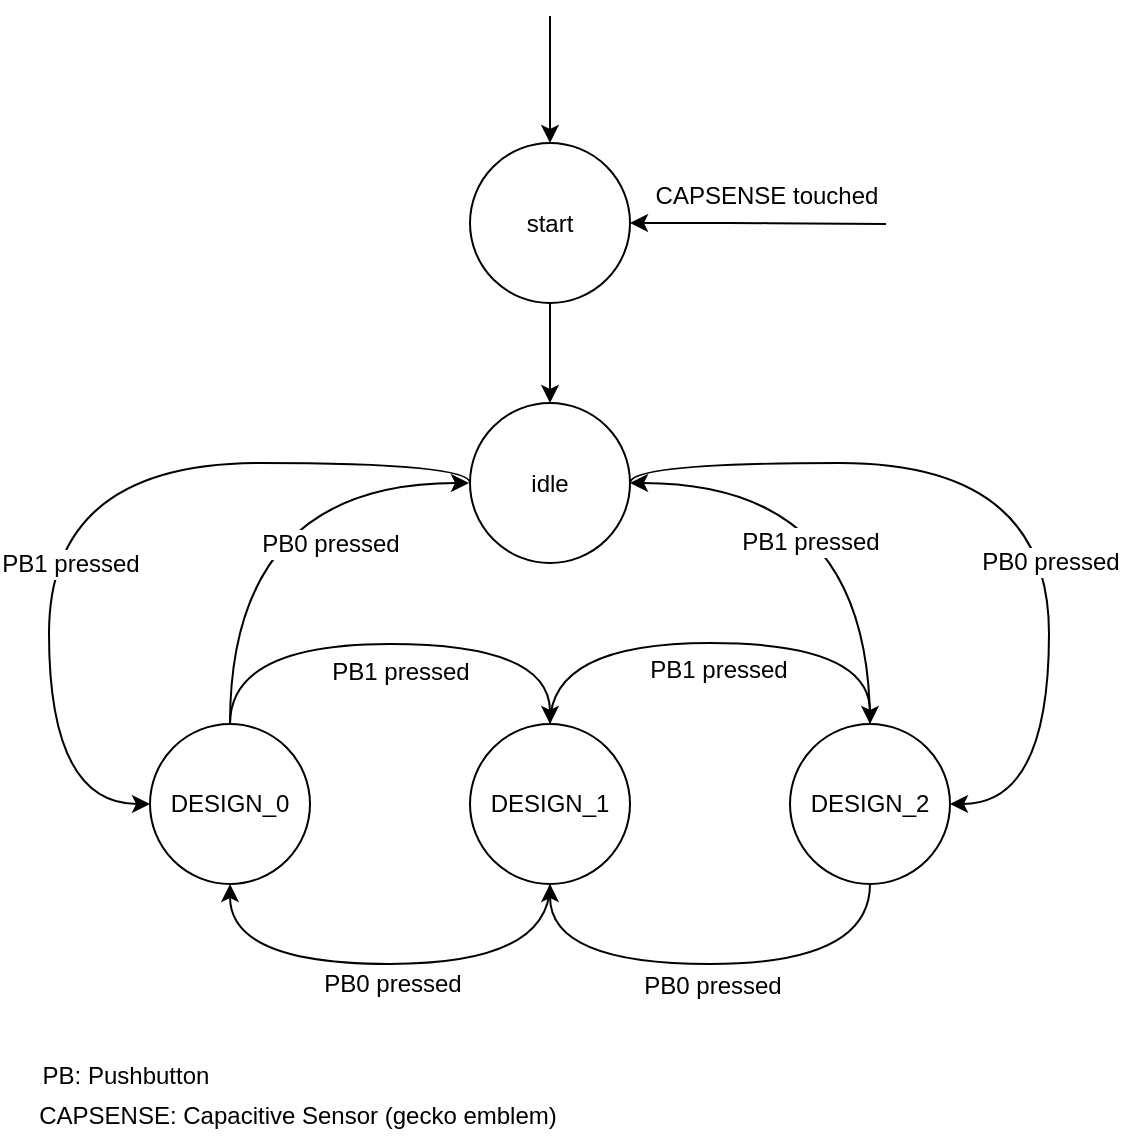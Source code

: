 <mxfile version="12.4.2" type="device" pages="1"><diagram id="d5gkiOI2QZbY3PF_36yt" name="Page-1"><mxGraphModel dx="1089" dy="810" grid="1" gridSize="10" guides="1" tooltips="1" connect="1" arrows="1" fold="1" page="1" pageScale="1" pageWidth="827" pageHeight="1169" math="0" shadow="0"><root><mxCell id="0"/><mxCell id="1" parent="0"/><mxCell id="xtSvIqZQs3Lh9_TJdszj-30" style="edgeStyle=orthogonalEdgeStyle;rounded=1;orthogonalLoop=1;jettySize=auto;html=1;exitX=1;exitY=0.5;exitDx=0;exitDy=0;startArrow=classic;startFill=1;endArrow=none;endFill=0;" parent="1" source="xtSvIqZQs3Lh9_TJdszj-1" edge="1"><mxGeometry relative="1" as="geometry"><mxPoint x="580" y="204" as="targetPoint"/><Array as="points"><mxPoint x="511.5" y="203.5"/></Array></mxGeometry></mxCell><mxCell id="xtSvIqZQs3Lh9_TJdszj-53" value="CAPSENSE touched" style="text;html=1;resizable=0;points=[];align=center;verticalAlign=middle;labelBackgroundColor=#ffffff;" parent="xtSvIqZQs3Lh9_TJdszj-30" vertex="1" connectable="0"><mxGeometry x="0.228" y="4" relative="1" as="geometry"><mxPoint x="-11" y="-10" as="offset"/></mxGeometry></mxCell><mxCell id="xtSvIqZQs3Lh9_TJdszj-33" style="edgeStyle=orthogonalEdgeStyle;rounded=1;orthogonalLoop=1;jettySize=auto;html=1;exitX=0.5;exitY=1;exitDx=0;exitDy=0;entryX=0.5;entryY=0;entryDx=0;entryDy=0;startArrow=none;startFill=0;endArrow=classic;endFill=1;" parent="1" source="xtSvIqZQs3Lh9_TJdszj-1" target="xtSvIqZQs3Lh9_TJdszj-2" edge="1"><mxGeometry relative="1" as="geometry"/></mxCell><mxCell id="xtSvIqZQs3Lh9_TJdszj-1" value="start" style="ellipse;whiteSpace=wrap;html=1;aspect=fixed;" parent="1" vertex="1"><mxGeometry x="372" y="163.5" width="80" height="80" as="geometry"/></mxCell><mxCell id="xtSvIqZQs3Lh9_TJdszj-32" style="edgeStyle=orthogonalEdgeStyle;curved=1;rounded=1;orthogonalLoop=1;jettySize=auto;html=1;exitX=0;exitY=0.5;exitDx=0;exitDy=0;entryX=0;entryY=0.5;entryDx=0;entryDy=0;startArrow=none;startFill=0;endArrow=classic;endFill=1;" parent="1" source="xtSvIqZQs3Lh9_TJdszj-2" target="xtSvIqZQs3Lh9_TJdszj-7" edge="1"><mxGeometry relative="1" as="geometry"><Array as="points"><mxPoint x="371.5" y="323.5"/><mxPoint x="161.5" y="323.5"/><mxPoint x="161.5" y="494.5"/></Array></mxGeometry></mxCell><mxCell id="xtSvIqZQs3Lh9_TJdszj-34" value="PB1 pressed" style="text;html=1;resizable=0;points=[];align=center;verticalAlign=middle;labelBackgroundColor=#ffffff;" parent="xtSvIqZQs3Lh9_TJdszj-32" vertex="1" connectable="0"><mxGeometry x="-0.226" y="19" relative="1" as="geometry"><mxPoint x="-39.5" y="31.5" as="offset"/></mxGeometry></mxCell><mxCell id="xtSvIqZQs3Lh9_TJdszj-35" style="edgeStyle=orthogonalEdgeStyle;curved=1;rounded=1;orthogonalLoop=1;jettySize=auto;html=1;exitX=1;exitY=0.5;exitDx=0;exitDy=0;entryX=1;entryY=0.5;entryDx=0;entryDy=0;startArrow=none;startFill=0;endArrow=classic;endFill=1;" parent="1" source="xtSvIqZQs3Lh9_TJdszj-2" target="xtSvIqZQs3Lh9_TJdszj-3" edge="1"><mxGeometry relative="1" as="geometry"><Array as="points"><mxPoint x="451.5" y="323.5"/><mxPoint x="661.5" y="323.5"/><mxPoint x="661.5" y="494.5"/></Array></mxGeometry></mxCell><mxCell id="xtSvIqZQs3Lh9_TJdszj-36" value="PB0 pressed" style="text;html=1;resizable=0;points=[];align=center;verticalAlign=middle;labelBackgroundColor=#ffffff;" parent="xtSvIqZQs3Lh9_TJdszj-35" vertex="1" connectable="0"><mxGeometry x="0.614" y="1" relative="1" as="geometry"><mxPoint x="-1" y="-85.5" as="offset"/></mxGeometry></mxCell><mxCell id="xtSvIqZQs3Lh9_TJdszj-2" value="idle" style="ellipse;whiteSpace=wrap;html=1;aspect=fixed;" parent="1" vertex="1"><mxGeometry x="372" y="293.5" width="80" height="80" as="geometry"/></mxCell><mxCell id="xtSvIqZQs3Lh9_TJdszj-37" style="edgeStyle=orthogonalEdgeStyle;curved=1;rounded=1;orthogonalLoop=1;jettySize=auto;html=1;exitX=0.5;exitY=1;exitDx=0;exitDy=0;entryX=0.5;entryY=1;entryDx=0;entryDy=0;startArrow=none;startFill=0;endArrow=classic;endFill=1;" parent="1" source="xtSvIqZQs3Lh9_TJdszj-3" target="xtSvIqZQs3Lh9_TJdszj-4" edge="1"><mxGeometry relative="1" as="geometry"><Array as="points"><mxPoint x="572" y="574"/><mxPoint x="412" y="574"/></Array></mxGeometry></mxCell><mxCell id="xtSvIqZQs3Lh9_TJdszj-38" value="PB0 pressed" style="text;html=1;resizable=0;points=[];align=center;verticalAlign=middle;labelBackgroundColor=#ffffff;" parent="xtSvIqZQs3Lh9_TJdszj-37" vertex="1" connectable="0"><mxGeometry x="-0.219" y="-2" relative="1" as="geometry"><mxPoint x="-26" y="12.5" as="offset"/></mxGeometry></mxCell><mxCell id="xtSvIqZQs3Lh9_TJdszj-50" style="edgeStyle=orthogonalEdgeStyle;curved=1;rounded=1;orthogonalLoop=1;jettySize=auto;html=1;exitX=0.5;exitY=0;exitDx=0;exitDy=0;entryX=1;entryY=0.5;entryDx=0;entryDy=0;startArrow=none;startFill=0;endArrow=classic;endFill=1;" parent="1" source="xtSvIqZQs3Lh9_TJdszj-3" target="xtSvIqZQs3Lh9_TJdszj-2" edge="1"><mxGeometry relative="1" as="geometry"/></mxCell><mxCell id="xtSvIqZQs3Lh9_TJdszj-52" value="PB1 pressed" style="text;html=1;resizable=0;points=[];align=center;verticalAlign=middle;labelBackgroundColor=#ffffff;" parent="xtSvIqZQs3Lh9_TJdszj-50" vertex="1" connectable="0"><mxGeometry x="-0.332" y="20" relative="1" as="geometry"><mxPoint x="-10" y="-10.5" as="offset"/></mxGeometry></mxCell><mxCell id="xtSvIqZQs3Lh9_TJdszj-3" value="DESIGN_2" style="ellipse;whiteSpace=wrap;html=1;aspect=fixed;" parent="1" vertex="1"><mxGeometry x="532" y="454" width="80" height="80" as="geometry"/></mxCell><mxCell id="xtSvIqZQs3Lh9_TJdszj-41" style="edgeStyle=orthogonalEdgeStyle;curved=1;rounded=1;orthogonalLoop=1;jettySize=auto;html=1;exitX=0.5;exitY=1;exitDx=0;exitDy=0;entryX=0.5;entryY=1;entryDx=0;entryDy=0;startArrow=none;startFill=0;endArrow=classic;endFill=1;" parent="1" source="xtSvIqZQs3Lh9_TJdszj-4" target="xtSvIqZQs3Lh9_TJdszj-7" edge="1"><mxGeometry relative="1" as="geometry"><Array as="points"><mxPoint x="412" y="574"/><mxPoint x="252" y="574"/></Array></mxGeometry></mxCell><mxCell id="xtSvIqZQs3Lh9_TJdszj-42" value="PB0 pressed" style="text;html=1;resizable=0;points=[];align=center;verticalAlign=middle;labelBackgroundColor=#ffffff;" parent="xtSvIqZQs3Lh9_TJdszj-41" vertex="1" connectable="0"><mxGeometry x="-0.149" y="1" relative="1" as="geometry"><mxPoint x="-17.5" y="9" as="offset"/></mxGeometry></mxCell><mxCell id="xtSvIqZQs3Lh9_TJdszj-48" style="edgeStyle=orthogonalEdgeStyle;curved=1;rounded=1;orthogonalLoop=1;jettySize=auto;html=1;exitX=0.5;exitY=0;exitDx=0;exitDy=0;entryX=0.5;entryY=0;entryDx=0;entryDy=0;startArrow=none;startFill=0;endArrow=classic;endFill=1;" parent="1" source="xtSvIqZQs3Lh9_TJdszj-4" target="xtSvIqZQs3Lh9_TJdszj-3" edge="1"><mxGeometry relative="1" as="geometry"><Array as="points"><mxPoint x="411.5" y="413.5"/><mxPoint x="571.5" y="413.5"/></Array></mxGeometry></mxCell><mxCell id="xtSvIqZQs3Lh9_TJdszj-49" value="PB1 pressed" style="text;html=1;resizable=0;points=[];align=center;verticalAlign=middle;labelBackgroundColor=#ffffff;" parent="xtSvIqZQs3Lh9_TJdszj-48" vertex="1" connectable="0"><mxGeometry x="0.091" y="6" relative="1" as="geometry"><mxPoint x="-7.5" y="19" as="offset"/></mxGeometry></mxCell><mxCell id="xtSvIqZQs3Lh9_TJdszj-4" value="DESIGN_1" style="ellipse;whiteSpace=wrap;html=1;aspect=fixed;" parent="1" vertex="1"><mxGeometry x="372" y="454" width="80" height="80" as="geometry"/></mxCell><mxCell id="xtSvIqZQs3Lh9_TJdszj-44" style="edgeStyle=orthogonalEdgeStyle;curved=1;rounded=1;orthogonalLoop=1;jettySize=auto;html=1;exitX=0.5;exitY=0;exitDx=0;exitDy=0;startArrow=none;startFill=0;endArrow=classic;endFill=1;" parent="1" source="xtSvIqZQs3Lh9_TJdszj-7" edge="1"><mxGeometry relative="1" as="geometry"><mxPoint x="371.5" y="333.5" as="targetPoint"/><Array as="points"><mxPoint x="251.5" y="333.5"/></Array></mxGeometry></mxCell><mxCell id="xtSvIqZQs3Lh9_TJdszj-45" value="PB0 pressed" style="text;html=1;resizable=0;points=[];align=center;verticalAlign=middle;labelBackgroundColor=#ffffff;" parent="xtSvIqZQs3Lh9_TJdszj-44" vertex="1" connectable="0"><mxGeometry x="-0.489" y="-21" relative="1" as="geometry"><mxPoint x="29" y="-29" as="offset"/></mxGeometry></mxCell><mxCell id="xtSvIqZQs3Lh9_TJdszj-46" style="edgeStyle=orthogonalEdgeStyle;curved=1;rounded=1;orthogonalLoop=1;jettySize=auto;html=1;exitX=0.5;exitY=0;exitDx=0;exitDy=0;entryX=0.5;entryY=0;entryDx=0;entryDy=0;startArrow=none;startFill=0;endArrow=classic;endFill=1;" parent="1" source="xtSvIqZQs3Lh9_TJdszj-7" target="xtSvIqZQs3Lh9_TJdszj-4" edge="1"><mxGeometry relative="1" as="geometry"><Array as="points"><mxPoint x="252" y="414"/><mxPoint x="412" y="414"/></Array></mxGeometry></mxCell><mxCell id="xtSvIqZQs3Lh9_TJdszj-47" value="PB1 pressed" style="text;html=1;resizable=0;points=[];align=center;verticalAlign=middle;labelBackgroundColor=#ffffff;" parent="xtSvIqZQs3Lh9_TJdszj-46" vertex="1" connectable="0"><mxGeometry x="-0.119" y="1" relative="1" as="geometry"><mxPoint x="19" y="14.5" as="offset"/></mxGeometry></mxCell><mxCell id="xtSvIqZQs3Lh9_TJdszj-7" value="DESIGN_0" style="ellipse;whiteSpace=wrap;html=1;aspect=fixed;" parent="1" vertex="1"><mxGeometry x="212" y="454" width="80" height="80" as="geometry"/></mxCell><mxCell id="xtSvIqZQs3Lh9_TJdszj-54" value="PB: Pushbutton" style="text;html=1;strokeColor=none;fillColor=none;align=center;verticalAlign=middle;whiteSpace=wrap;rounded=0;" parent="1" vertex="1"><mxGeometry x="150" y="620" width="100" height="20" as="geometry"/></mxCell><mxCell id="xtSvIqZQs3Lh9_TJdszj-55" value="CAPSENSE: Capacitive Sensor (gecko emblem)" style="text;html=1;strokeColor=none;fillColor=none;align=center;verticalAlign=middle;whiteSpace=wrap;rounded=0;" parent="1" vertex="1"><mxGeometry x="152" y="640" width="268" height="20" as="geometry"/></mxCell><mxCell id="gTTjs1enEF3ZItICbMRY-1" style="edgeStyle=orthogonalEdgeStyle;rounded=1;orthogonalLoop=1;jettySize=auto;html=1;exitX=0.5;exitY=0;exitDx=0;exitDy=0;startArrow=classic;startFill=1;endArrow=none;endFill=0;" edge="1" parent="1" source="xtSvIqZQs3Lh9_TJdszj-1"><mxGeometry relative="1" as="geometry"><mxPoint x="412" y="100" as="targetPoint"/><Array as="points"><mxPoint x="412" y="130"/><mxPoint x="412" y="130"/></Array><mxPoint x="462" y="214" as="sourcePoint"/></mxGeometry></mxCell></root></mxGraphModel></diagram></mxfile>